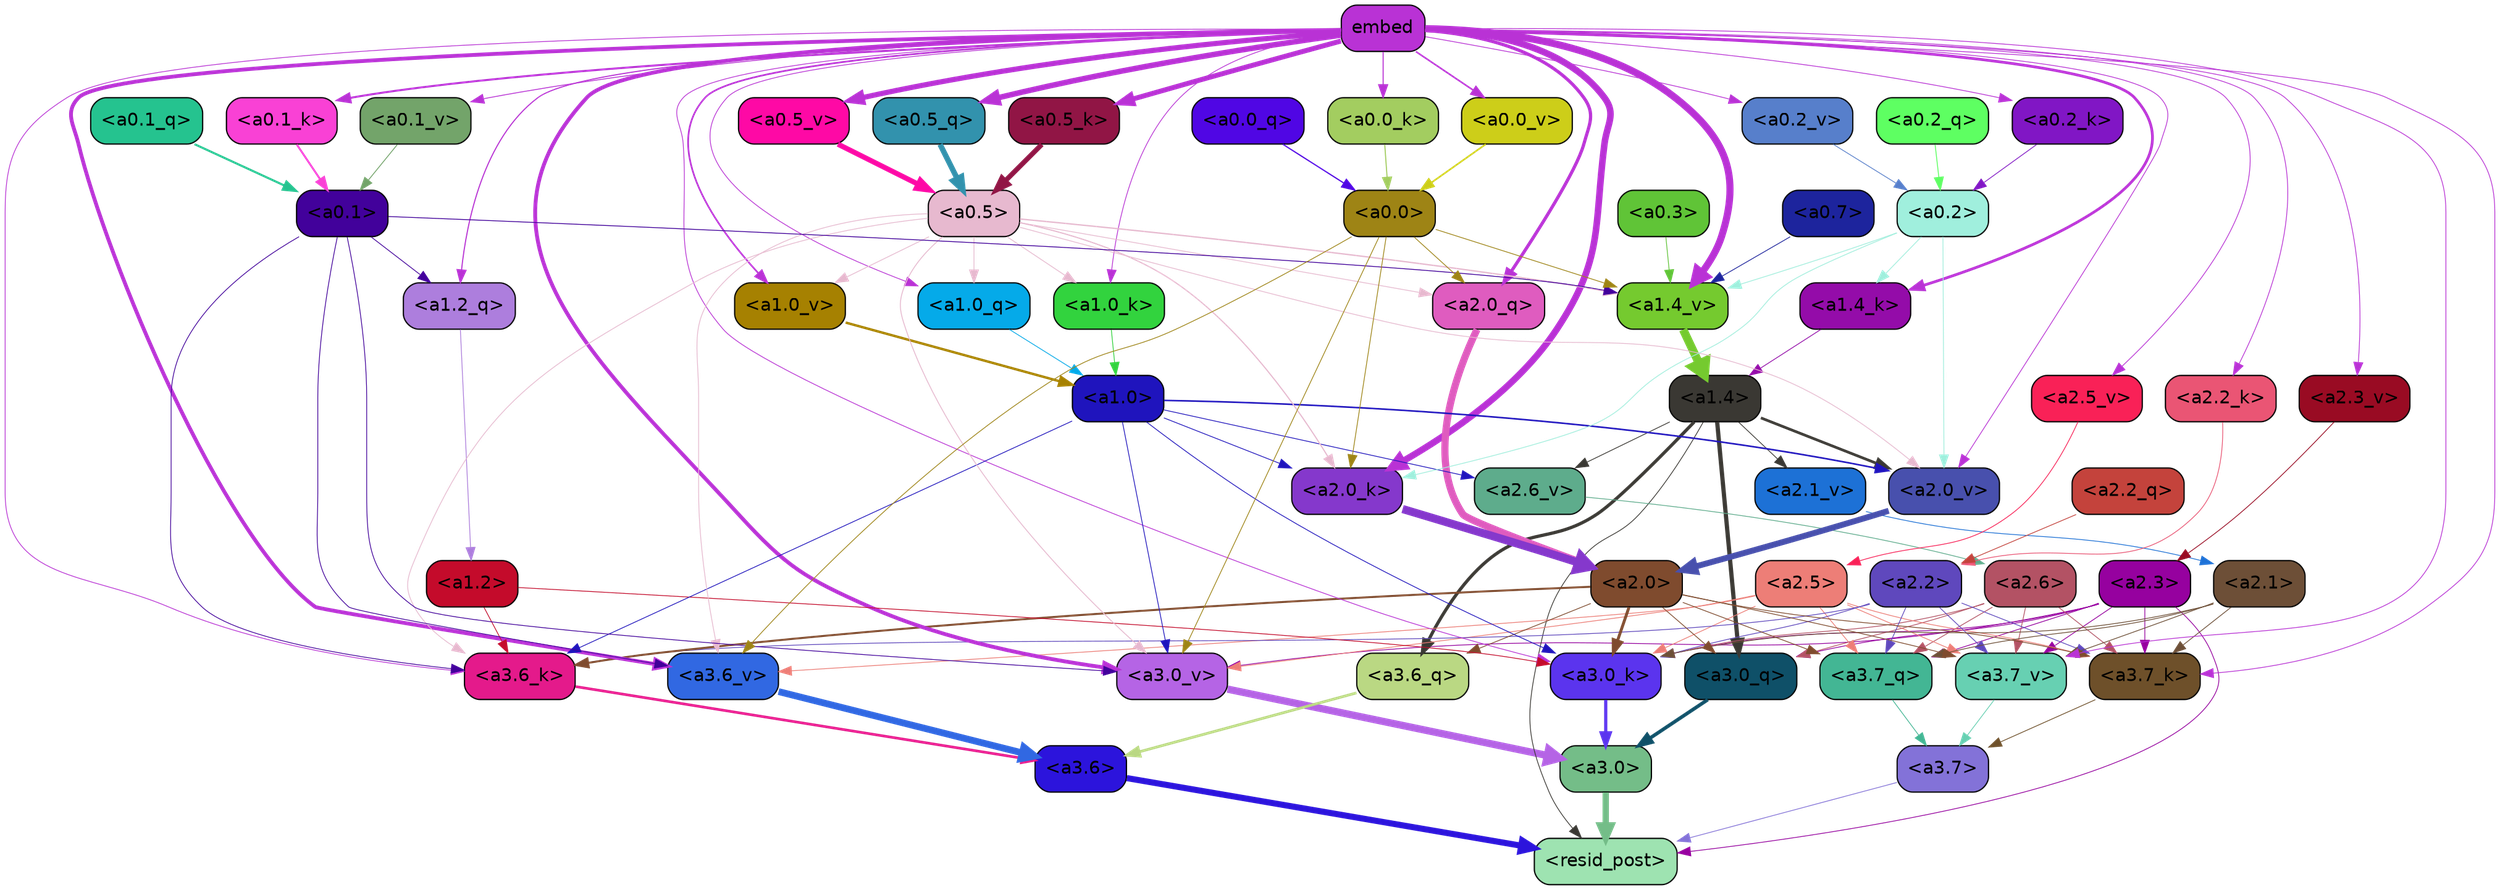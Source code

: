 strict digraph "" {
	graph [bgcolor=transparent,
		layout=dot,
		overlap=false,
		splines=true
	];
	"<a3.7>"	[color=black,
		fillcolor="#8372d8",
		fontname=Helvetica,
		shape=box,
		style="filled, rounded"];
	"<resid_post>"	[color=black,
		fillcolor="#9ee3b1",
		fontname=Helvetica,
		shape=box,
		style="filled, rounded"];
	"<a3.7>" -> "<resid_post>"	[color="#8372d8",
		penwidth=0.6];
	"<a3.6>"	[color=black,
		fillcolor="#2c14dc",
		fontname=Helvetica,
		shape=box,
		style="filled, rounded"];
	"<a3.6>" -> "<resid_post>"	[color="#2c14dc",
		penwidth=4.753257989883423];
	"<a3.0>"	[color=black,
		fillcolor="#74bd88",
		fontname=Helvetica,
		shape=box,
		style="filled, rounded"];
	"<a3.0>" -> "<resid_post>"	[color="#74bd88",
		penwidth=4.90053927898407];
	"<a2.3>"	[color=black,
		fillcolor="#96019f",
		fontname=Helvetica,
		shape=box,
		style="filled, rounded"];
	"<a2.3>" -> "<resid_post>"	[color="#96019f",
		penwidth=0.6];
	"<a3.7_q>"	[color=black,
		fillcolor="#43b694",
		fontname=Helvetica,
		shape=box,
		style="filled, rounded"];
	"<a2.3>" -> "<a3.7_q>"	[color="#96019f",
		penwidth=0.6];
	"<a3.0_q>"	[color=black,
		fillcolor="#0f5068",
		fontname=Helvetica,
		shape=box,
		style="filled, rounded"];
	"<a2.3>" -> "<a3.0_q>"	[color="#96019f",
		penwidth=0.6];
	"<a3.7_k>"	[color=black,
		fillcolor="#6e502a",
		fontname=Helvetica,
		shape=box,
		style="filled, rounded"];
	"<a2.3>" -> "<a3.7_k>"	[color="#96019f",
		penwidth=0.6];
	"<a3.0_k>"	[color=black,
		fillcolor="#5b34ee",
		fontname=Helvetica,
		shape=box,
		style="filled, rounded"];
	"<a2.3>" -> "<a3.0_k>"	[color="#96019f",
		penwidth=0.6];
	"<a3.7_v>"	[color=black,
		fillcolor="#67d0b2",
		fontname=Helvetica,
		shape=box,
		style="filled, rounded"];
	"<a2.3>" -> "<a3.7_v>"	[color="#96019f",
		penwidth=0.6];
	"<a3.0_v>"	[color=black,
		fillcolor="#b564e5",
		fontname=Helvetica,
		shape=box,
		style="filled, rounded"];
	"<a2.3>" -> "<a3.0_v>"	[color="#96019f",
		penwidth=0.6];
	"<a1.4>"	[color=black,
		fillcolor="#3a3833",
		fontname=Helvetica,
		shape=box,
		style="filled, rounded"];
	"<a1.4>" -> "<resid_post>"	[color="#3a3833",
		penwidth=0.6];
	"<a3.6_q>"	[color=black,
		fillcolor="#bad883",
		fontname=Helvetica,
		shape=box,
		style="filled, rounded"];
	"<a1.4>" -> "<a3.6_q>"	[color="#3a3833",
		penwidth=2.5149343013763428];
	"<a1.4>" -> "<a3.0_q>"	[color="#3a3833",
		penwidth=3.2760138511657715];
	"<a2.6_v>"	[color=black,
		fillcolor="#5eac8c",
		fontname=Helvetica,
		shape=box,
		style="filled, rounded"];
	"<a1.4>" -> "<a2.6_v>"	[color="#3a3833",
		penwidth=0.6];
	"<a2.1_v>"	[color=black,
		fillcolor="#1d71d6",
		fontname=Helvetica,
		shape=box,
		style="filled, rounded"];
	"<a1.4>" -> "<a2.1_v>"	[color="#3a3833",
		penwidth=0.6];
	"<a2.0_v>"	[color=black,
		fillcolor="#4850ad",
		fontname=Helvetica,
		shape=box,
		style="filled, rounded"];
	"<a1.4>" -> "<a2.0_v>"	[color="#3a3833",
		penwidth=2.0870713144540787];
	"<a3.7_q>" -> "<a3.7>"	[color="#43b694",
		penwidth=0.6];
	"<a3.6_q>" -> "<a3.6>"	[color="#bad883",
		penwidth=2.091020345687866];
	"<a3.0_q>" -> "<a3.0>"	[color="#0f5068",
		penwidth=2.7421876192092896];
	"<a3.7_k>" -> "<a3.7>"	[color="#6e502a",
		penwidth=0.6];
	"<a3.6_k>"	[color=black,
		fillcolor="#e41a8b",
		fontname=Helvetica,
		shape=box,
		style="filled, rounded"];
	"<a3.6_k>" -> "<a3.6>"	[color="#e41a8b",
		penwidth=2.048597991466522];
	"<a3.0_k>" -> "<a3.0>"	[color="#5b34ee",
		penwidth=2.476402521133423];
	"<a3.7_v>" -> "<a3.7>"	[color="#67d0b2",
		penwidth=0.6];
	"<a3.6_v>"	[color=black,
		fillcolor="#3168e2",
		fontname=Helvetica,
		shape=box,
		style="filled, rounded"];
	"<a3.6_v>" -> "<a3.6>"	[color="#3168e2",
		penwidth=5.2550448179244995];
	"<a3.0_v>" -> "<a3.0>"	[color="#b564e5",
		penwidth=5.652270674705505];
	"<a2.6>"	[color=black,
		fillcolor="#b35264",
		fontname=Helvetica,
		shape=box,
		style="filled, rounded"];
	"<a2.6>" -> "<a3.7_q>"	[color="#b35264",
		penwidth=0.6];
	"<a2.6>" -> "<a3.0_q>"	[color="#b35264",
		penwidth=0.6];
	"<a2.6>" -> "<a3.7_k>"	[color="#b35264",
		penwidth=0.6];
	"<a2.6>" -> "<a3.0_k>"	[color="#b35264",
		penwidth=0.6];
	"<a2.6>" -> "<a3.7_v>"	[color="#b35264",
		penwidth=0.6];
	"<a2.5>"	[color=black,
		fillcolor="#ed7e77",
		fontname=Helvetica,
		shape=box,
		style="filled, rounded"];
	"<a2.5>" -> "<a3.7_q>"	[color="#ed7e77",
		penwidth=0.6];
	"<a2.5>" -> "<a3.7_k>"	[color="#ed7e77",
		penwidth=0.6];
	"<a2.5>" -> "<a3.0_k>"	[color="#ed7e77",
		penwidth=0.6];
	"<a2.5>" -> "<a3.7_v>"	[color="#ed7e77",
		penwidth=0.6];
	"<a2.5>" -> "<a3.6_v>"	[color="#ed7e77",
		penwidth=0.6];
	"<a2.5>" -> "<a3.0_v>"	[color="#ed7e77",
		penwidth=0.6];
	"<a2.2>"	[color=black,
		fillcolor="#5f48bd",
		fontname=Helvetica,
		shape=box,
		style="filled, rounded"];
	"<a2.2>" -> "<a3.7_q>"	[color="#5f48bd",
		penwidth=0.6];
	"<a2.2>" -> "<a3.7_k>"	[color="#5f48bd",
		penwidth=0.6];
	"<a2.2>" -> "<a3.6_k>"	[color="#5f48bd",
		penwidth=0.6];
	"<a2.2>" -> "<a3.0_k>"	[color="#5f48bd",
		penwidth=0.6];
	"<a2.2>" -> "<a3.7_v>"	[color="#5f48bd",
		penwidth=0.6];
	"<a2.1>"	[color=black,
		fillcolor="#6d4f37",
		fontname=Helvetica,
		shape=box,
		style="filled, rounded"];
	"<a2.1>" -> "<a3.7_q>"	[color="#6d4f37",
		penwidth=0.6];
	"<a2.1>" -> "<a3.7_k>"	[color="#6d4f37",
		penwidth=0.6];
	"<a2.1>" -> "<a3.0_k>"	[color="#6d4f37",
		penwidth=0.6];
	"<a2.1>" -> "<a3.7_v>"	[color="#6d4f37",
		penwidth=0.6];
	"<a2.0>"	[color=black,
		fillcolor="#7f4b2e",
		fontname=Helvetica,
		shape=box,
		style="filled, rounded"];
	"<a2.0>" -> "<a3.7_q>"	[color="#7f4b2e",
		penwidth=0.6];
	"<a2.0>" -> "<a3.6_q>"	[color="#7f4b2e",
		penwidth=0.6];
	"<a2.0>" -> "<a3.0_q>"	[color="#7f4b2e",
		penwidth=0.6];
	"<a2.0>" -> "<a3.7_k>"	[color="#7f4b2e",
		penwidth=0.6];
	"<a2.0>" -> "<a3.6_k>"	[color="#7f4b2e",
		penwidth=1.5290023684501648];
	"<a2.0>" -> "<a3.0_k>"	[color="#7f4b2e",
		penwidth=2.2635570764541626];
	"<a2.0>" -> "<a3.7_v>"	[color="#7f4b2e",
		penwidth=0.6];
	embed	[color=black,
		fillcolor="#b932d5",
		fontname=Helvetica,
		shape=box,
		style="filled, rounded"];
	embed -> "<a3.7_k>"	[color="#b932d5",
		penwidth=0.6];
	embed -> "<a3.6_k>"	[color="#b932d5",
		penwidth=0.6];
	embed -> "<a3.0_k>"	[color="#b932d5",
		penwidth=0.6];
	embed -> "<a3.7_v>"	[color="#b932d5",
		penwidth=0.6];
	embed -> "<a3.6_v>"	[color="#b932d5",
		penwidth=2.9556376338005066];
	embed -> "<a3.0_v>"	[color="#b932d5",
		penwidth=2.972973108291626];
	"<a2.0_q>"	[color=black,
		fillcolor="#df5cbf",
		fontname=Helvetica,
		shape=box,
		style="filled, rounded"];
	embed -> "<a2.0_q>"	[color="#b932d5",
		penwidth=2.522909115999937];
	"<a2.2_k>"	[color=black,
		fillcolor="#ea5574",
		fontname=Helvetica,
		shape=box,
		style="filled, rounded"];
	embed -> "<a2.2_k>"	[color="#b932d5",
		penwidth=0.6];
	"<a2.0_k>"	[color=black,
		fillcolor="#8538cc",
		fontname=Helvetica,
		shape=box,
		style="filled, rounded"];
	embed -> "<a2.0_k>"	[color="#b932d5",
		penwidth=5.094568967819214];
	"<a2.5_v>"	[color=black,
		fillcolor="#f92157",
		fontname=Helvetica,
		shape=box,
		style="filled, rounded"];
	embed -> "<a2.5_v>"	[color="#b932d5",
		penwidth=0.6];
	"<a2.3_v>"	[color=black,
		fillcolor="#990b23",
		fontname=Helvetica,
		shape=box,
		style="filled, rounded"];
	embed -> "<a2.3_v>"	[color="#b932d5",
		penwidth=0.6];
	embed -> "<a2.0_v>"	[color="#b932d5",
		penwidth=0.6];
	"<a1.2_q>"	[color=black,
		fillcolor="#ad7edd",
		fontname=Helvetica,
		shape=box,
		style="filled, rounded"];
	embed -> "<a1.2_q>"	[color="#b932d5",
		penwidth=0.8520002365112305];
	"<a1.0_q>"	[color=black,
		fillcolor="#05aae9",
		fontname=Helvetica,
		shape=box,
		style="filled, rounded"];
	embed -> "<a1.0_q>"	[color="#b932d5",
		penwidth=0.6];
	"<a1.4_k>"	[color=black,
		fillcolor="#940ca9",
		fontname=Helvetica,
		shape=box,
		style="filled, rounded"];
	embed -> "<a1.4_k>"	[color="#b932d5",
		penwidth=2.115079402923584];
	"<a1.0_k>"	[color=black,
		fillcolor="#32d33e",
		fontname=Helvetica,
		shape=box,
		style="filled, rounded"];
	embed -> "<a1.0_k>"	[color="#b932d5",
		penwidth=0.6];
	"<a1.4_v>"	[color=black,
		fillcolor="#75ca2f",
		fontname=Helvetica,
		shape=box,
		style="filled, rounded"];
	embed -> "<a1.4_v>"	[color="#b932d5",
		penwidth=5.504090070724487];
	"<a1.0_v>"	[color=black,
		fillcolor="#a68101",
		fontname=Helvetica,
		shape=box,
		style="filled, rounded"];
	embed -> "<a1.0_v>"	[color="#b932d5",
		penwidth=1.2935692071914673];
	"<a0.5_q>"	[color=black,
		fillcolor="#3292ad",
		fontname=Helvetica,
		shape=box,
		style="filled, rounded"];
	embed -> "<a0.5_q>"	[color="#b932d5",
		penwidth=4.263764560222626];
	"<a0.5_k>"	[color=black,
		fillcolor="#911545",
		fontname=Helvetica,
		shape=box,
		style="filled, rounded"];
	embed -> "<a0.5_k>"	[color="#b932d5",
		penwidth=3.851005434989929];
	"<a0.2_k>"	[color=black,
		fillcolor="#8116c5",
		fontname=Helvetica,
		shape=box,
		style="filled, rounded"];
	embed -> "<a0.2_k>"	[color="#b932d5",
		penwidth=0.6];
	"<a0.1_k>"	[color=black,
		fillcolor="#f941d5",
		fontname=Helvetica,
		shape=box,
		style="filled, rounded"];
	embed -> "<a0.1_k>"	[color="#b932d5",
		penwidth=1.5319340229034424];
	"<a0.0_k>"	[color=black,
		fillcolor="#a3cd60",
		fontname=Helvetica,
		shape=box,
		style="filled, rounded"];
	embed -> "<a0.0_k>"	[color="#b932d5",
		penwidth=0.8205299377441406];
	"<a0.5_v>"	[color=black,
		fillcolor="#fe09a5",
		fontname=Helvetica,
		shape=box,
		style="filled, rounded"];
	embed -> "<a0.5_v>"	[color="#b932d5",
		penwidth=4.012355327606201];
	"<a0.2_v>"	[color=black,
		fillcolor="#577fcb",
		fontname=Helvetica,
		shape=box,
		style="filled, rounded"];
	embed -> "<a0.2_v>"	[color="#b932d5",
		penwidth=0.6];
	"<a0.1_v>"	[color=black,
		fillcolor="#73a46a",
		fontname=Helvetica,
		shape=box,
		style="filled, rounded"];
	embed -> "<a0.1_v>"	[color="#b932d5",
		penwidth=0.6730842590332031];
	"<a0.0_v>"	[color=black,
		fillcolor="#cdce19",
		fontname=Helvetica,
		shape=box,
		style="filled, rounded"];
	embed -> "<a0.0_v>"	[color="#b932d5",
		penwidth=1.2175352573394775];
	"<a1.2>"	[color=black,
		fillcolor="#c40b2b",
		fontname=Helvetica,
		shape=box,
		style="filled, rounded"];
	"<a1.2>" -> "<a3.6_k>"	[color="#c40b2b",
		penwidth=0.6];
	"<a1.2>" -> "<a3.0_k>"	[color="#c40b2b",
		penwidth=0.6];
	"<a1.0>"	[color=black,
		fillcolor="#1f14bd",
		fontname=Helvetica,
		shape=box,
		style="filled, rounded"];
	"<a1.0>" -> "<a3.6_k>"	[color="#1f14bd",
		penwidth=0.6];
	"<a1.0>" -> "<a3.0_k>"	[color="#1f14bd",
		penwidth=0.6];
	"<a1.0>" -> "<a3.0_v>"	[color="#1f14bd",
		penwidth=0.6];
	"<a1.0>" -> "<a2.0_k>"	[color="#1f14bd",
		penwidth=0.6];
	"<a1.0>" -> "<a2.6_v>"	[color="#1f14bd",
		penwidth=0.6];
	"<a1.0>" -> "<a2.0_v>"	[color="#1f14bd",
		penwidth=1.2152502536773682];
	"<a0.5>"	[color=black,
		fillcolor="#e7b9cf",
		fontname=Helvetica,
		shape=box,
		style="filled, rounded"];
	"<a0.5>" -> "<a3.6_k>"	[color="#e7b9cf",
		penwidth=0.6];
	"<a0.5>" -> "<a3.6_v>"	[color="#e7b9cf",
		penwidth=0.6];
	"<a0.5>" -> "<a3.0_v>"	[color="#e7b9cf",
		penwidth=0.6790935099124908];
	"<a0.5>" -> "<a2.0_q>"	[color="#e7b9cf",
		penwidth=0.6];
	"<a0.5>" -> "<a2.0_k>"	[color="#e7b9cf",
		penwidth=0.8835153579711914];
	"<a0.5>" -> "<a2.0_v>"	[color="#e7b9cf",
		penwidth=0.6];
	"<a0.5>" -> "<a1.0_q>"	[color="#e7b9cf",
		penwidth=0.6];
	"<a0.5>" -> "<a1.0_k>"	[color="#e7b9cf",
		penwidth=0.6];
	"<a0.5>" -> "<a1.4_v>"	[color="#e7b9cf",
		penwidth=1.022335171699524];
	"<a0.5>" -> "<a1.0_v>"	[color="#e7b9cf",
		penwidth=0.6];
	"<a0.1>"	[color=black,
		fillcolor="#42019b",
		fontname=Helvetica,
		shape=box,
		style="filled, rounded"];
	"<a0.1>" -> "<a3.6_k>"	[color="#42019b",
		penwidth=0.6];
	"<a0.1>" -> "<a3.6_v>"	[color="#42019b",
		penwidth=0.6];
	"<a0.1>" -> "<a3.0_v>"	[color="#42019b",
		penwidth=0.6];
	"<a0.1>" -> "<a1.2_q>"	[color="#42019b",
		penwidth=0.6];
	"<a0.1>" -> "<a1.4_v>"	[color="#42019b",
		penwidth=0.6438122987747192];
	"<a0.0>"	[color=black,
		fillcolor="#9e8415",
		fontname=Helvetica,
		shape=box,
		style="filled, rounded"];
	"<a0.0>" -> "<a3.6_v>"	[color="#9e8415",
		penwidth=0.6];
	"<a0.0>" -> "<a3.0_v>"	[color="#9e8415",
		penwidth=0.6];
	"<a0.0>" -> "<a2.0_q>"	[color="#9e8415",
		penwidth=0.6];
	"<a0.0>" -> "<a2.0_k>"	[color="#9e8415",
		penwidth=0.6];
	"<a0.0>" -> "<a1.4_v>"	[color="#9e8415",
		penwidth=0.6];
	"<a2.2_q>"	[color=black,
		fillcolor="#c4433c",
		fontname=Helvetica,
		shape=box,
		style="filled, rounded"];
	"<a2.2_q>" -> "<a2.2>"	[color="#c4433c",
		penwidth=0.6];
	"<a2.0_q>" -> "<a2.0>"	[color="#df5cbf",
		penwidth=5.557696580886841];
	"<a2.2_k>" -> "<a2.2>"	[color="#ea5574",
		penwidth=0.6];
	"<a2.0_k>" -> "<a2.0>"	[color="#8538cc",
		penwidth=6.320472955703735];
	"<a2.6_v>" -> "<a2.6>"	[color="#5eac8c",
		penwidth=0.6];
	"<a2.5_v>" -> "<a2.5>"	[color="#f92157",
		penwidth=0.6];
	"<a2.3_v>" -> "<a2.3>"	[color="#990b23",
		penwidth=0.6];
	"<a2.1_v>" -> "<a2.1>"	[color="#1d71d6",
		penwidth=0.6];
	"<a2.0_v>" -> "<a2.0>"	[color="#4850ad",
		penwidth=4.611755967140198];
	"<a0.2>"	[color=black,
		fillcolor="#a0efdd",
		fontname=Helvetica,
		shape=box,
		style="filled, rounded"];
	"<a0.2>" -> "<a2.0_k>"	[color="#a0efdd",
		penwidth=0.6];
	"<a0.2>" -> "<a2.0_v>"	[color="#a0efdd",
		penwidth=0.6];
	"<a0.2>" -> "<a1.4_k>"	[color="#a0efdd",
		penwidth=0.6];
	"<a0.2>" -> "<a1.4_v>"	[color="#a0efdd",
		penwidth=0.6];
	"<a1.2_q>" -> "<a1.2>"	[color="#ad7edd",
		penwidth=0.6145738363265991];
	"<a1.0_q>" -> "<a1.0>"	[color="#05aae9",
		penwidth=0.6];
	"<a1.4_k>" -> "<a1.4>"	[color="#940ca9",
		penwidth=0.6];
	"<a1.0_k>" -> "<a1.0>"	[color="#32d33e",
		penwidth=0.6];
	"<a1.4_v>" -> "<a1.4>"	[color="#75ca2f",
		penwidth=6.5241758823394775];
	"<a1.0_v>" -> "<a1.0>"	[color="#a68101",
		penwidth=1.8809151649475098];
	"<a0.7>"	[color=black,
		fillcolor="#1d249d",
		fontname=Helvetica,
		shape=box,
		style="filled, rounded"];
	"<a0.7>" -> "<a1.4_v>"	[color="#1d249d",
		penwidth=0.6];
	"<a0.3>"	[color=black,
		fillcolor="#60c437",
		fontname=Helvetica,
		shape=box,
		style="filled, rounded"];
	"<a0.3>" -> "<a1.4_v>"	[color="#60c437",
		penwidth=0.6];
	"<a0.5_q>" -> "<a0.5>"	[color="#3292ad",
		penwidth=4.2370394468307495];
	"<a0.2_q>"	[color=black,
		fillcolor="#5eff62",
		fontname=Helvetica,
		shape=box,
		style="filled, rounded"];
	"<a0.2_q>" -> "<a0.2>"	[color="#5eff62",
		penwidth=0.6822714805603027];
	"<a0.1_q>"	[color=black,
		fillcolor="#25c38f",
		fontname=Helvetica,
		shape=box,
		style="filled, rounded"];
	"<a0.1_q>" -> "<a0.1>"	[color="#25c38f",
		penwidth=1.6176555156707764];
	"<a0.0_q>"	[color=black,
		fillcolor="#5006e4",
		fontname=Helvetica,
		shape=box,
		style="filled, rounded"];
	"<a0.0_q>" -> "<a0.0>"	[color="#5006e4",
		penwidth=0.9359095096588135];
	"<a0.5_k>" -> "<a0.5>"	[color="#911545",
		penwidth=3.8599258065223694];
	"<a0.2_k>" -> "<a0.2>"	[color="#8116c5",
		penwidth=0.6];
	"<a0.1_k>" -> "<a0.1>"	[color="#f941d5",
		penwidth=1.5140717029571533];
	"<a0.0_k>" -> "<a0.0>"	[color="#a3cd60",
		penwidth=0.8258748054504395];
	"<a0.5_v>" -> "<a0.5>"	[color="#fe09a5",
		penwidth=4.0173709988594055];
	"<a0.2_v>" -> "<a0.2>"	[color="#577fcb",
		penwidth=0.6];
	"<a0.1_v>" -> "<a0.1>"	[color="#73a46a",
		penwidth=0.6690568923950195];
	"<a0.0_v>" -> "<a0.0>"	[color="#cdce19",
		penwidth=1.2524418830871582];
}
